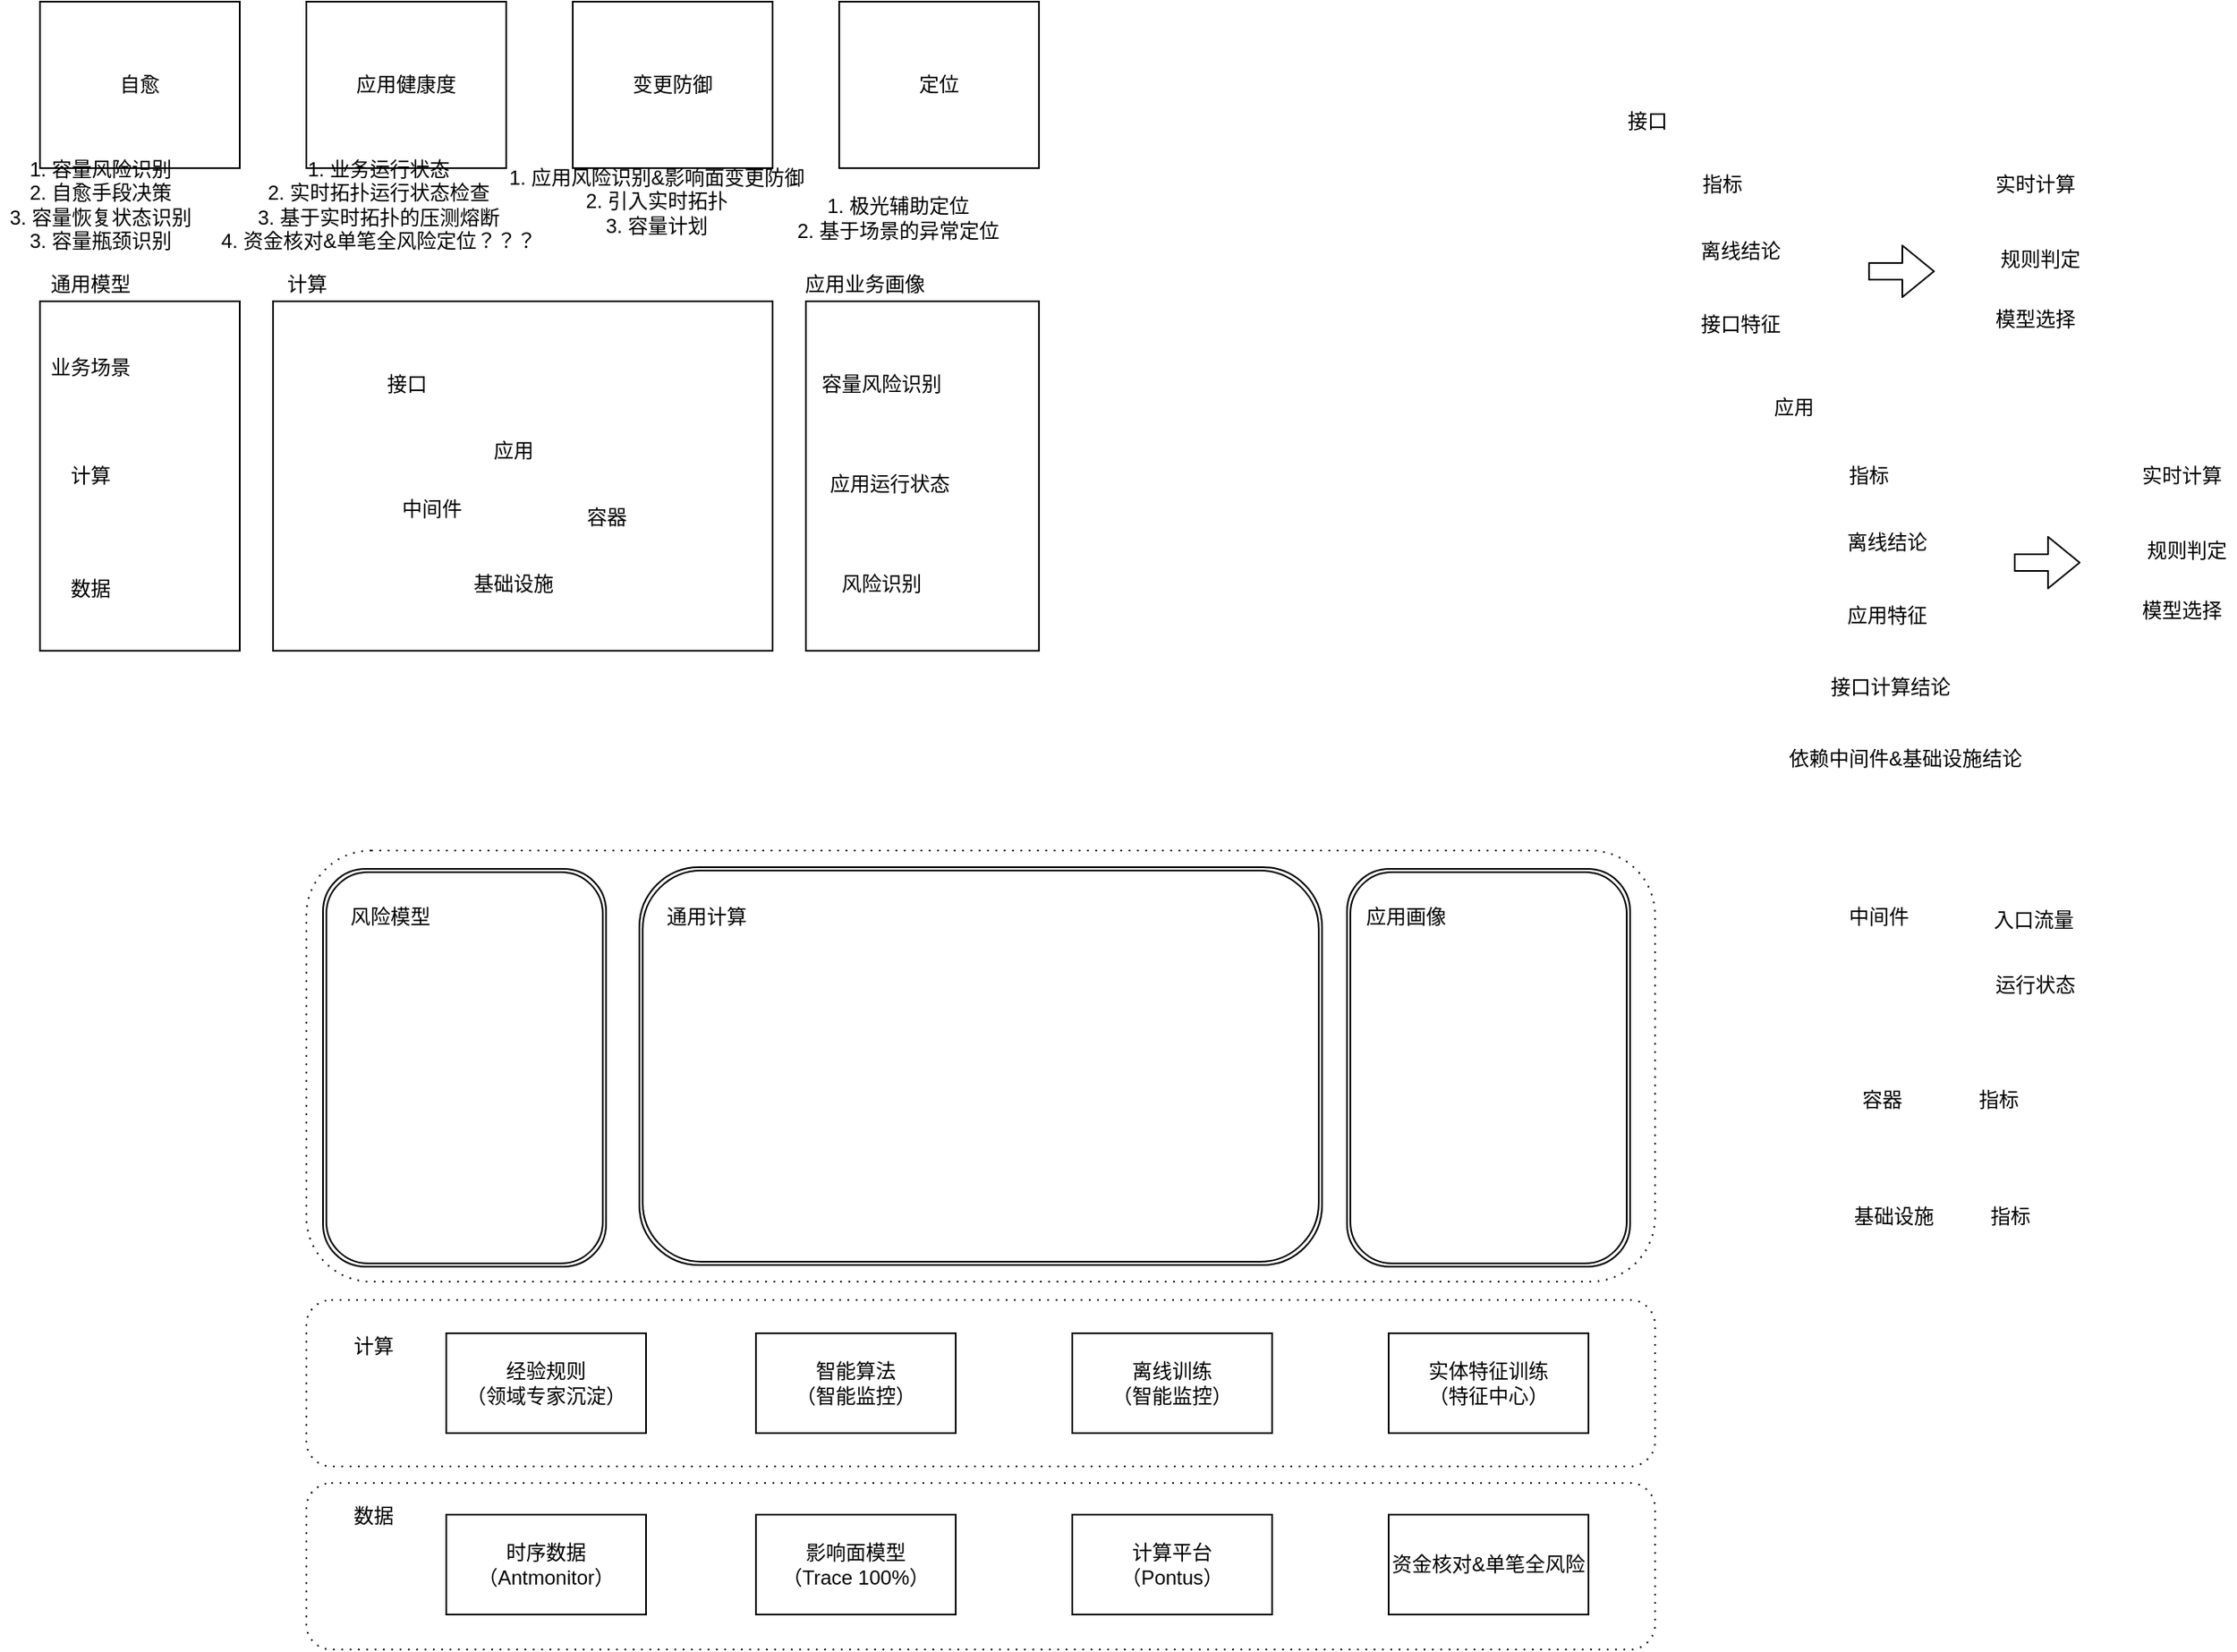 <mxfile version="13.1.3" type="github">
  <diagram id="1SOZtOeF8l6XhYHRm-za" name="Page-1">
    <mxGraphModel dx="1426" dy="740" grid="1" gridSize="10" guides="1" tooltips="1" connect="1" arrows="1" fold="1" page="1" pageScale="1" pageWidth="827" pageHeight="1169" math="0" shadow="0">
      <root>
        <mxCell id="0" />
        <mxCell id="1" parent="0" />
        <mxCell id="ywDv_ColvlXOYt9Vahqf-67" value="" style="shape=ext;rounded=1;html=1;whiteSpace=wrap;dashed=1;dashPattern=1 4;" vertex="1" parent="1">
          <mxGeometry x="270" y="630" width="810" height="259" as="geometry" />
        </mxCell>
        <mxCell id="ywDv_ColvlXOYt9Vahqf-64" value="" style="shape=ext;rounded=1;html=1;whiteSpace=wrap;dashed=1;dashPattern=1 4;" vertex="1" parent="1">
          <mxGeometry x="270" y="900" width="810" height="100" as="geometry" />
        </mxCell>
        <mxCell id="ywDv_ColvlXOYt9Vahqf-61" value="" style="shape=ext;rounded=1;html=1;whiteSpace=wrap;dashed=1;dashPattern=1 4;" vertex="1" parent="1">
          <mxGeometry x="270" y="1010" width="810" height="100" as="geometry" />
        </mxCell>
        <mxCell id="JQEy4xFTPfn_6e3LgADh-1" value="时序数据&lt;br&gt;（Antmonitor）" style="rounded=0;whiteSpace=wrap;html=1;" parent="1" vertex="1">
          <mxGeometry x="354" y="1029" width="120" height="60" as="geometry" />
        </mxCell>
        <mxCell id="JQEy4xFTPfn_6e3LgADh-2" value="影响面模型&lt;br&gt;（Trace 100%）" style="rounded=0;whiteSpace=wrap;html=1;" parent="1" vertex="1">
          <mxGeometry x="540" y="1029" width="120" height="60" as="geometry" />
        </mxCell>
        <mxCell id="JQEy4xFTPfn_6e3LgADh-3" value="计算平台&lt;br&gt;（Pontus）" style="rounded=0;whiteSpace=wrap;html=1;" parent="1" vertex="1">
          <mxGeometry x="730" y="1029" width="120" height="60" as="geometry" />
        </mxCell>
        <mxCell id="JQEy4xFTPfn_6e3LgADh-5" value="经验规则&lt;br&gt;（领域专家沉淀）" style="rounded=0;whiteSpace=wrap;html=1;" parent="1" vertex="1">
          <mxGeometry x="354" y="920" width="120" height="60" as="geometry" />
        </mxCell>
        <mxCell id="JQEy4xFTPfn_6e3LgADh-6" value="智能算法&lt;br&gt;（智能监控）" style="rounded=0;whiteSpace=wrap;html=1;" parent="1" vertex="1">
          <mxGeometry x="540" y="920" width="120" height="60" as="geometry" />
        </mxCell>
        <mxCell id="JQEy4xFTPfn_6e3LgADh-7" value="离线训练&lt;br&gt;（智能监控）" style="rounded=0;whiteSpace=wrap;html=1;" parent="1" vertex="1">
          <mxGeometry x="730" y="920" width="120" height="60" as="geometry" />
        </mxCell>
        <mxCell id="JQEy4xFTPfn_6e3LgADh-10" value="" style="rounded=0;whiteSpace=wrap;html=1;" parent="1" vertex="1">
          <mxGeometry x="110" y="300" width="120" height="210" as="geometry" />
        </mxCell>
        <mxCell id="ywDv_ColvlXOYt9Vahqf-1" value="通用模型" style="text;html=1;align=center;verticalAlign=middle;resizable=0;points=[];autosize=1;" vertex="1" parent="1">
          <mxGeometry x="110" y="280" width="60" height="20" as="geometry" />
        </mxCell>
        <mxCell id="ywDv_ColvlXOYt9Vahqf-2" value="计算" style="text;html=1;align=center;verticalAlign=middle;resizable=0;points=[];autosize=1;" vertex="1" parent="1">
          <mxGeometry x="250" y="280" width="40" height="20" as="geometry" />
        </mxCell>
        <mxCell id="ywDv_ColvlXOYt9Vahqf-3" value="应用业务画像" style="text;html=1;align=center;verticalAlign=middle;resizable=0;points=[];autosize=1;" vertex="1" parent="1">
          <mxGeometry x="560" y="280" width="90" height="20" as="geometry" />
        </mxCell>
        <mxCell id="ywDv_ColvlXOYt9Vahqf-4" value="" style="rounded=0;whiteSpace=wrap;html=1;" vertex="1" parent="1">
          <mxGeometry x="250" y="300" width="300" height="210" as="geometry" />
        </mxCell>
        <mxCell id="ywDv_ColvlXOYt9Vahqf-5" value="" style="rounded=0;whiteSpace=wrap;html=1;" vertex="1" parent="1">
          <mxGeometry x="570" y="300" width="140" height="210" as="geometry" />
        </mxCell>
        <mxCell id="ywDv_ColvlXOYt9Vahqf-6" value="自愈" style="rounded=0;whiteSpace=wrap;html=1;" vertex="1" parent="1">
          <mxGeometry x="110" y="120" width="120" height="100" as="geometry" />
        </mxCell>
        <mxCell id="ywDv_ColvlXOYt9Vahqf-7" value="应用健康度" style="rounded=0;whiteSpace=wrap;html=1;" vertex="1" parent="1">
          <mxGeometry x="270" y="120" width="120" height="100" as="geometry" />
        </mxCell>
        <mxCell id="ywDv_ColvlXOYt9Vahqf-8" value="变更防御" style="rounded=0;whiteSpace=wrap;html=1;" vertex="1" parent="1">
          <mxGeometry x="430" y="120" width="120" height="100" as="geometry" />
        </mxCell>
        <mxCell id="ywDv_ColvlXOYt9Vahqf-9" value="定位" style="rounded=0;whiteSpace=wrap;html=1;" vertex="1" parent="1">
          <mxGeometry x="590" y="120" width="120" height="100" as="geometry" />
        </mxCell>
        <mxCell id="ywDv_ColvlXOYt9Vahqf-10" value="1. 容量风险识别&lt;br&gt;2. 自愈手段决策&lt;br&gt;3. 容量恢复状态识别&lt;br&gt;3. 容量瓶颈识别" style="text;html=1;align=center;verticalAlign=middle;resizable=0;points=[];autosize=1;" vertex="1" parent="1">
          <mxGeometry x="86" y="212" width="120" height="60" as="geometry" />
        </mxCell>
        <mxCell id="ywDv_ColvlXOYt9Vahqf-11" value="1. 极光辅助定位&lt;br&gt;2. 基于场景的异常定位" style="text;html=1;align=center;verticalAlign=middle;resizable=0;points=[];autosize=1;" vertex="1" parent="1">
          <mxGeometry x="555" y="235" width="140" height="30" as="geometry" />
        </mxCell>
        <mxCell id="ywDv_ColvlXOYt9Vahqf-12" value="1. 业务运行状态&lt;br&gt;2. 实时拓扑运行状态检查&lt;br&gt;3. 基于实时拓扑的压测熔断&lt;br&gt;4. 资金核对&amp;amp;单笔全风险定位？？？" style="text;html=1;align=center;verticalAlign=middle;resizable=0;points=[];autosize=1;" vertex="1" parent="1">
          <mxGeometry x="213" y="212" width="200" height="60" as="geometry" />
        </mxCell>
        <mxCell id="ywDv_ColvlXOYt9Vahqf-13" value="1. 应用风险识别&amp;amp;影响面变更防御&lt;br&gt;2. 引入实时拓扑&lt;br&gt;3. 容量计划" style="text;html=1;align=center;verticalAlign=middle;resizable=0;points=[];autosize=1;" vertex="1" parent="1">
          <mxGeometry x="385" y="215" width="190" height="50" as="geometry" />
        </mxCell>
        <mxCell id="ywDv_ColvlXOYt9Vahqf-14" value="业务场景" style="text;html=1;align=center;verticalAlign=middle;resizable=0;points=[];autosize=1;" vertex="1" parent="1">
          <mxGeometry x="110" y="330" width="60" height="20" as="geometry" />
        </mxCell>
        <mxCell id="ywDv_ColvlXOYt9Vahqf-15" value="计算" style="text;html=1;align=center;verticalAlign=middle;resizable=0;points=[];autosize=1;" vertex="1" parent="1">
          <mxGeometry x="120" y="395" width="40" height="20" as="geometry" />
        </mxCell>
        <mxCell id="ywDv_ColvlXOYt9Vahqf-16" value="数据" style="text;html=1;align=center;verticalAlign=middle;resizable=0;points=[];autosize=1;" vertex="1" parent="1">
          <mxGeometry x="120" y="463" width="40" height="20" as="geometry" />
        </mxCell>
        <mxCell id="ywDv_ColvlXOYt9Vahqf-17" value="容量风险识别" style="text;html=1;align=center;verticalAlign=middle;resizable=0;points=[];autosize=1;" vertex="1" parent="1">
          <mxGeometry x="570" y="340" width="90" height="20" as="geometry" />
        </mxCell>
        <mxCell id="ywDv_ColvlXOYt9Vahqf-20" value="应用运行状态" style="text;html=1;align=center;verticalAlign=middle;resizable=0;points=[];autosize=1;" vertex="1" parent="1">
          <mxGeometry x="575" y="400" width="90" height="20" as="geometry" />
        </mxCell>
        <mxCell id="ywDv_ColvlXOYt9Vahqf-21" value="风险识别" style="text;html=1;align=center;verticalAlign=middle;resizable=0;points=[];autosize=1;" vertex="1" parent="1">
          <mxGeometry x="585" y="460" width="60" height="20" as="geometry" />
        </mxCell>
        <mxCell id="ywDv_ColvlXOYt9Vahqf-22" value="应用" style="text;html=1;align=center;verticalAlign=middle;resizable=0;points=[];autosize=1;" vertex="1" parent="1">
          <mxGeometry x="374" y="380" width="40" height="20" as="geometry" />
        </mxCell>
        <mxCell id="ywDv_ColvlXOYt9Vahqf-23" value="中间件" style="text;html=1;align=center;verticalAlign=middle;resizable=0;points=[];autosize=1;" vertex="1" parent="1">
          <mxGeometry x="320" y="415" width="50" height="20" as="geometry" />
        </mxCell>
        <mxCell id="ywDv_ColvlXOYt9Vahqf-24" value="容器" style="text;html=1;align=center;verticalAlign=middle;resizable=0;points=[];autosize=1;" vertex="1" parent="1">
          <mxGeometry x="430" y="420" width="40" height="20" as="geometry" />
        </mxCell>
        <mxCell id="ywDv_ColvlXOYt9Vahqf-25" value="接口" style="text;html=1;align=center;verticalAlign=middle;resizable=0;points=[];autosize=1;" vertex="1" parent="1">
          <mxGeometry x="310" y="340" width="40" height="20" as="geometry" />
        </mxCell>
        <mxCell id="ywDv_ColvlXOYt9Vahqf-26" value="基础设施" style="text;html=1;align=center;verticalAlign=middle;resizable=0;points=[];autosize=1;" vertex="1" parent="1">
          <mxGeometry x="364" y="460" width="60" height="20" as="geometry" />
        </mxCell>
        <mxCell id="ywDv_ColvlXOYt9Vahqf-34" value="指标" style="text;html=1;align=center;verticalAlign=middle;resizable=0;points=[];autosize=1;" vertex="1" parent="1">
          <mxGeometry x="1187.5" y="395" width="40" height="20" as="geometry" />
        </mxCell>
        <mxCell id="ywDv_ColvlXOYt9Vahqf-35" value="离线结论" style="text;html=1;align=center;verticalAlign=middle;resizable=0;points=[];autosize=1;" vertex="1" parent="1">
          <mxGeometry x="1188.5" y="435" width="60" height="20" as="geometry" />
        </mxCell>
        <mxCell id="ywDv_ColvlXOYt9Vahqf-36" value="应用特征" style="text;html=1;align=center;verticalAlign=middle;resizable=0;points=[];autosize=1;" vertex="1" parent="1">
          <mxGeometry x="1188.5" y="479" width="60" height="20" as="geometry" />
        </mxCell>
        <mxCell id="ywDv_ColvlXOYt9Vahqf-37" value="实时计算" style="text;html=1;align=center;verticalAlign=middle;resizable=0;points=[];autosize=1;" vertex="1" parent="1">
          <mxGeometry x="1365.5" y="395" width="60" height="20" as="geometry" />
        </mxCell>
        <mxCell id="ywDv_ColvlXOYt9Vahqf-38" value="规则判定" style="text;html=1;align=center;verticalAlign=middle;resizable=0;points=[];autosize=1;" vertex="1" parent="1">
          <mxGeometry x="1368.5" y="440" width="60" height="20" as="geometry" />
        </mxCell>
        <mxCell id="ywDv_ColvlXOYt9Vahqf-39" value="模型选择" style="text;html=1;align=center;verticalAlign=middle;resizable=0;points=[];autosize=1;" vertex="1" parent="1">
          <mxGeometry x="1365.5" y="476" width="60" height="20" as="geometry" />
        </mxCell>
        <mxCell id="ywDv_ColvlXOYt9Vahqf-40" value="" style="shape=flexArrow;endArrow=classic;html=1;" edge="1" parent="1">
          <mxGeometry width="50" height="50" relative="1" as="geometry">
            <mxPoint x="1295.5" y="457" as="sourcePoint" />
            <mxPoint x="1335.5" y="457" as="targetPoint" />
          </mxGeometry>
        </mxCell>
        <mxCell id="ywDv_ColvlXOYt9Vahqf-41" value="指标" style="text;html=1;align=center;verticalAlign=middle;resizable=0;points=[];autosize=1;" vertex="1" parent="1">
          <mxGeometry x="1100" y="220" width="40" height="20" as="geometry" />
        </mxCell>
        <mxCell id="ywDv_ColvlXOYt9Vahqf-42" value="离线结论" style="text;html=1;align=center;verticalAlign=middle;resizable=0;points=[];autosize=1;" vertex="1" parent="1">
          <mxGeometry x="1101" y="260" width="60" height="20" as="geometry" />
        </mxCell>
        <mxCell id="ywDv_ColvlXOYt9Vahqf-43" value="接口特征" style="text;html=1;align=center;verticalAlign=middle;resizable=0;points=[];autosize=1;" vertex="1" parent="1">
          <mxGeometry x="1101" y="304" width="60" height="20" as="geometry" />
        </mxCell>
        <mxCell id="ywDv_ColvlXOYt9Vahqf-44" value="实时计算" style="text;html=1;align=center;verticalAlign=middle;resizable=0;points=[];autosize=1;" vertex="1" parent="1">
          <mxGeometry x="1278" y="220" width="60" height="20" as="geometry" />
        </mxCell>
        <mxCell id="ywDv_ColvlXOYt9Vahqf-45" value="规则判定" style="text;html=1;align=center;verticalAlign=middle;resizable=0;points=[];autosize=1;" vertex="1" parent="1">
          <mxGeometry x="1281" y="265" width="60" height="20" as="geometry" />
        </mxCell>
        <mxCell id="ywDv_ColvlXOYt9Vahqf-46" value="模型选择" style="text;html=1;align=center;verticalAlign=middle;resizable=0;points=[];autosize=1;" vertex="1" parent="1">
          <mxGeometry x="1278" y="301" width="60" height="20" as="geometry" />
        </mxCell>
        <mxCell id="ywDv_ColvlXOYt9Vahqf-47" value="" style="shape=flexArrow;endArrow=classic;html=1;" edge="1" parent="1">
          <mxGeometry width="50" height="50" relative="1" as="geometry">
            <mxPoint x="1208" y="282" as="sourcePoint" />
            <mxPoint x="1248" y="282" as="targetPoint" />
          </mxGeometry>
        </mxCell>
        <mxCell id="ywDv_ColvlXOYt9Vahqf-48" value="接口" style="text;html=1;align=center;verticalAlign=middle;resizable=0;points=[];autosize=1;" vertex="1" parent="1">
          <mxGeometry x="1055" y="182" width="40" height="20" as="geometry" />
        </mxCell>
        <mxCell id="ywDv_ColvlXOYt9Vahqf-49" value="应用" style="text;html=1;align=center;verticalAlign=middle;resizable=0;points=[];autosize=1;" vertex="1" parent="1">
          <mxGeometry x="1142.5" y="354" width="40" height="20" as="geometry" />
        </mxCell>
        <mxCell id="ywDv_ColvlXOYt9Vahqf-50" value="接口计算结论" style="text;html=1;align=center;verticalAlign=middle;resizable=0;points=[];autosize=1;" vertex="1" parent="1">
          <mxGeometry x="1175.5" y="522" width="90" height="20" as="geometry" />
        </mxCell>
        <mxCell id="ywDv_ColvlXOYt9Vahqf-51" value="依赖中间件&amp;amp;基础设施结论" style="text;html=1;align=center;verticalAlign=middle;resizable=0;points=[];autosize=1;" vertex="1" parent="1">
          <mxGeometry x="1149.5" y="565" width="160" height="20" as="geometry" />
        </mxCell>
        <mxCell id="ywDv_ColvlXOYt9Vahqf-52" value="中间件" style="text;html=1;align=center;verticalAlign=middle;resizable=0;points=[];autosize=1;" vertex="1" parent="1">
          <mxGeometry x="1189" y="660" width="50" height="20" as="geometry" />
        </mxCell>
        <mxCell id="ywDv_ColvlXOYt9Vahqf-53" value="入口流量" style="text;html=1;align=center;verticalAlign=middle;resizable=0;points=[];autosize=1;" vertex="1" parent="1">
          <mxGeometry x="1277" y="662" width="60" height="20" as="geometry" />
        </mxCell>
        <mxCell id="ywDv_ColvlXOYt9Vahqf-54" value="运行状态" style="text;html=1;align=center;verticalAlign=middle;resizable=0;points=[];autosize=1;" vertex="1" parent="1">
          <mxGeometry x="1278" y="701" width="60" height="20" as="geometry" />
        </mxCell>
        <mxCell id="ywDv_ColvlXOYt9Vahqf-55" value="基础设施" style="text;html=1;align=center;verticalAlign=middle;resizable=0;points=[];autosize=1;" vertex="1" parent="1">
          <mxGeometry x="1192.5" y="840" width="60" height="20" as="geometry" />
        </mxCell>
        <mxCell id="ywDv_ColvlXOYt9Vahqf-56" value="指标" style="text;html=1;align=center;verticalAlign=middle;resizable=0;points=[];autosize=1;" vertex="1" parent="1">
          <mxGeometry x="1272.5" y="840" width="40" height="20" as="geometry" />
        </mxCell>
        <mxCell id="ywDv_ColvlXOYt9Vahqf-57" value="容器" style="text;html=1;align=center;verticalAlign=middle;resizable=0;points=[];autosize=1;" vertex="1" parent="1">
          <mxGeometry x="1195.5" y="770" width="40" height="20" as="geometry" />
        </mxCell>
        <mxCell id="ywDv_ColvlXOYt9Vahqf-58" value="指标" style="text;html=1;align=center;verticalAlign=middle;resizable=0;points=[];autosize=1;" vertex="1" parent="1">
          <mxGeometry x="1265.5" y="770" width="40" height="20" as="geometry" />
        </mxCell>
        <mxCell id="ywDv_ColvlXOYt9Vahqf-59" value="资金核对&amp;amp;单笔全风险" style="rounded=0;whiteSpace=wrap;html=1;" vertex="1" parent="1">
          <mxGeometry x="920" y="1029" width="120" height="60" as="geometry" />
        </mxCell>
        <mxCell id="ywDv_ColvlXOYt9Vahqf-62" value="数据" style="text;html=1;align=center;verticalAlign=middle;resizable=0;points=[];autosize=1;" vertex="1" parent="1">
          <mxGeometry x="290" y="1020" width="40" height="20" as="geometry" />
        </mxCell>
        <mxCell id="ywDv_ColvlXOYt9Vahqf-65" value="计算" style="text;html=1;align=center;verticalAlign=middle;resizable=0;points=[];autosize=1;" vertex="1" parent="1">
          <mxGeometry x="290" y="918" width="40" height="20" as="geometry" />
        </mxCell>
        <mxCell id="ywDv_ColvlXOYt9Vahqf-66" value="实体特征训练&lt;br&gt;（特征中心）" style="rounded=0;whiteSpace=wrap;html=1;" vertex="1" parent="1">
          <mxGeometry x="920" y="920" width="120" height="60" as="geometry" />
        </mxCell>
        <mxCell id="ywDv_ColvlXOYt9Vahqf-68" value="" style="shape=ext;rounded=1;html=1;whiteSpace=wrap;double=1;" vertex="1" parent="1">
          <mxGeometry x="280" y="641" width="170" height="239" as="geometry" />
        </mxCell>
        <mxCell id="ywDv_ColvlXOYt9Vahqf-69" value="" style="shape=ext;rounded=1;html=1;whiteSpace=wrap;double=1;" vertex="1" parent="1">
          <mxGeometry x="470" y="640" width="410" height="239" as="geometry" />
        </mxCell>
        <mxCell id="ywDv_ColvlXOYt9Vahqf-70" value="" style="shape=ext;rounded=1;html=1;whiteSpace=wrap;double=1;" vertex="1" parent="1">
          <mxGeometry x="895" y="641" width="170" height="239" as="geometry" />
        </mxCell>
        <mxCell id="ywDv_ColvlXOYt9Vahqf-71" value="风险模型" style="text;html=1;align=center;verticalAlign=middle;resizable=0;points=[];autosize=1;" vertex="1" parent="1">
          <mxGeometry x="290" y="660" width="60" height="20" as="geometry" />
        </mxCell>
        <mxCell id="ywDv_ColvlXOYt9Vahqf-72" value="通用计算" style="text;html=1;align=center;verticalAlign=middle;resizable=0;points=[];autosize=1;" vertex="1" parent="1">
          <mxGeometry x="480" y="660" width="60" height="20" as="geometry" />
        </mxCell>
        <mxCell id="ywDv_ColvlXOYt9Vahqf-75" value="应用画像" style="text;html=1;align=center;verticalAlign=middle;resizable=0;points=[];autosize=1;" vertex="1" parent="1">
          <mxGeometry x="900" y="660" width="60" height="20" as="geometry" />
        </mxCell>
      </root>
    </mxGraphModel>
  </diagram>
</mxfile>
